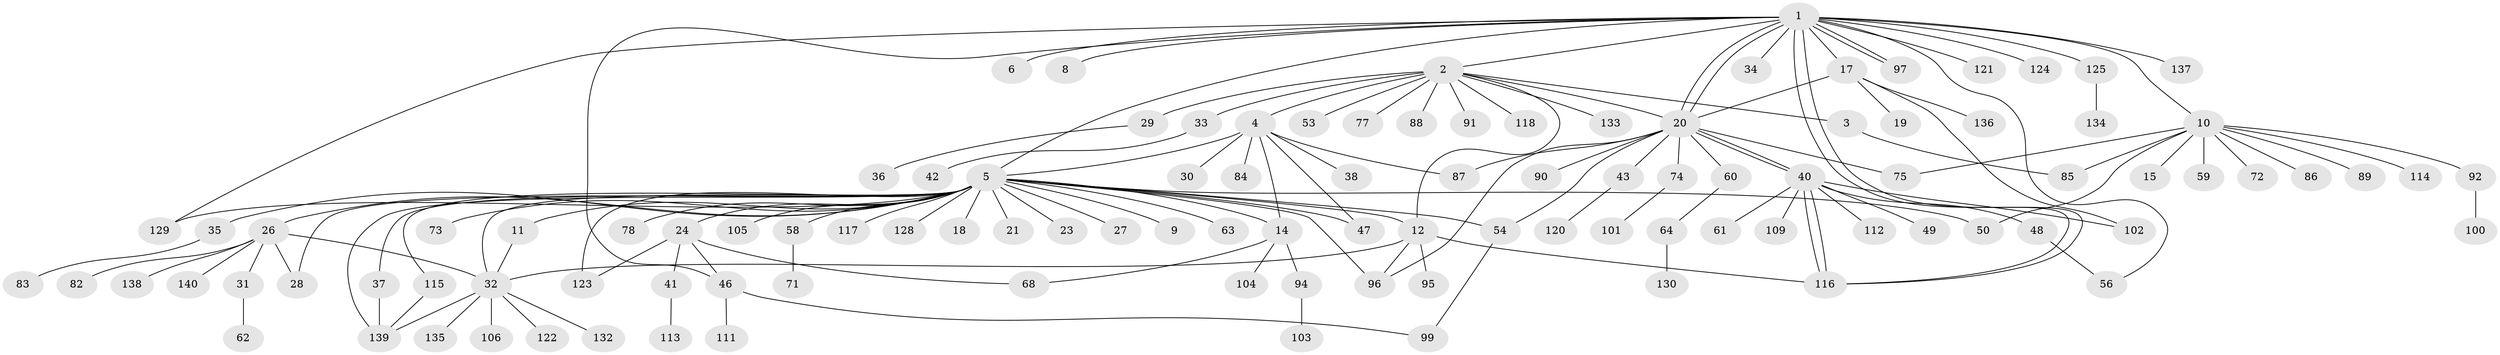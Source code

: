 // Generated by graph-tools (version 1.1) at 2025/51/02/27/25 19:51:54]
// undirected, 110 vertices, 143 edges
graph export_dot {
graph [start="1"]
  node [color=gray90,style=filled];
  1 [super="+39"];
  2 [super="+16"];
  3 [super="+55"];
  4 [super="+126"];
  5 [super="+7"];
  6;
  8;
  9;
  10 [super="+81"];
  11 [super="+13"];
  12 [super="+67"];
  14 [super="+70"];
  15;
  17 [super="+22"];
  18;
  19;
  20 [super="+25"];
  21;
  23;
  24 [super="+57"];
  26 [super="+52"];
  27;
  28 [super="+45"];
  29 [super="+65"];
  30;
  31 [super="+44"];
  32 [super="+119"];
  33 [super="+108"];
  34;
  35;
  36 [super="+98"];
  37;
  38;
  40 [super="+51"];
  41;
  42;
  43;
  46 [super="+79"];
  47;
  48;
  49;
  50;
  53 [super="+80"];
  54 [super="+107"];
  56;
  58 [super="+66"];
  59;
  60 [super="+93"];
  61 [super="+76"];
  62;
  63;
  64;
  68 [super="+69"];
  71;
  72;
  73;
  74;
  75;
  77;
  78;
  82;
  83;
  84;
  85;
  86;
  87;
  88;
  89;
  90;
  91;
  92;
  94;
  95;
  96 [super="+110"];
  97;
  99;
  100;
  101;
  102;
  103;
  104;
  105;
  106;
  109;
  111;
  112;
  113;
  114;
  115;
  116 [super="+127"];
  117;
  118;
  120;
  121;
  122;
  123;
  124;
  125;
  128 [super="+131"];
  129;
  130;
  132;
  133;
  134;
  135;
  136;
  137;
  138;
  139;
  140;
  1 -- 2;
  1 -- 5;
  1 -- 6;
  1 -- 8;
  1 -- 10;
  1 -- 17 [weight=2];
  1 -- 20;
  1 -- 20;
  1 -- 34;
  1 -- 46;
  1 -- 56;
  1 -- 97;
  1 -- 97;
  1 -- 116;
  1 -- 116;
  1 -- 121;
  1 -- 125;
  1 -- 129;
  1 -- 137;
  1 -- 124;
  2 -- 3;
  2 -- 4;
  2 -- 20;
  2 -- 29 [weight=2];
  2 -- 33;
  2 -- 77;
  2 -- 88;
  2 -- 91;
  2 -- 118;
  2 -- 133;
  2 -- 53;
  2 -- 12;
  3 -- 85;
  4 -- 5;
  4 -- 30;
  4 -- 38;
  4 -- 47;
  4 -- 84;
  4 -- 87;
  4 -- 14;
  5 -- 9;
  5 -- 11;
  5 -- 12 [weight=3];
  5 -- 14 [weight=2];
  5 -- 21;
  5 -- 23;
  5 -- 24;
  5 -- 26;
  5 -- 27;
  5 -- 32;
  5 -- 35;
  5 -- 37;
  5 -- 47;
  5 -- 54;
  5 -- 58;
  5 -- 63;
  5 -- 73;
  5 -- 78;
  5 -- 96;
  5 -- 117;
  5 -- 123;
  5 -- 128;
  5 -- 129;
  5 -- 139;
  5 -- 18;
  5 -- 50;
  5 -- 115;
  5 -- 105;
  5 -- 28;
  10 -- 15;
  10 -- 50;
  10 -- 59;
  10 -- 72;
  10 -- 75;
  10 -- 85;
  10 -- 86;
  10 -- 89;
  10 -- 114;
  10 -- 92;
  11 -- 32;
  12 -- 32;
  12 -- 96;
  12 -- 116;
  12 -- 95;
  14 -- 68;
  14 -- 94;
  14 -- 104;
  17 -- 19;
  17 -- 20;
  17 -- 102;
  17 -- 136;
  20 -- 40;
  20 -- 40;
  20 -- 43;
  20 -- 54;
  20 -- 60;
  20 -- 74;
  20 -- 75;
  20 -- 87;
  20 -- 90;
  20 -- 96;
  24 -- 41;
  24 -- 46;
  24 -- 68;
  24 -- 123;
  26 -- 31;
  26 -- 32;
  26 -- 82;
  26 -- 140;
  26 -- 28;
  26 -- 138;
  29 -- 36;
  31 -- 62;
  32 -- 106;
  32 -- 122;
  32 -- 132;
  32 -- 135;
  32 -- 139;
  33 -- 42;
  35 -- 83;
  37 -- 139;
  40 -- 48;
  40 -- 49;
  40 -- 61;
  40 -- 102;
  40 -- 109;
  40 -- 112;
  40 -- 116;
  40 -- 116;
  41 -- 113;
  43 -- 120;
  46 -- 99;
  46 -- 111;
  48 -- 56;
  54 -- 99;
  58 -- 71;
  60 -- 64;
  64 -- 130;
  74 -- 101;
  92 -- 100;
  94 -- 103;
  115 -- 139;
  125 -- 134;
}

